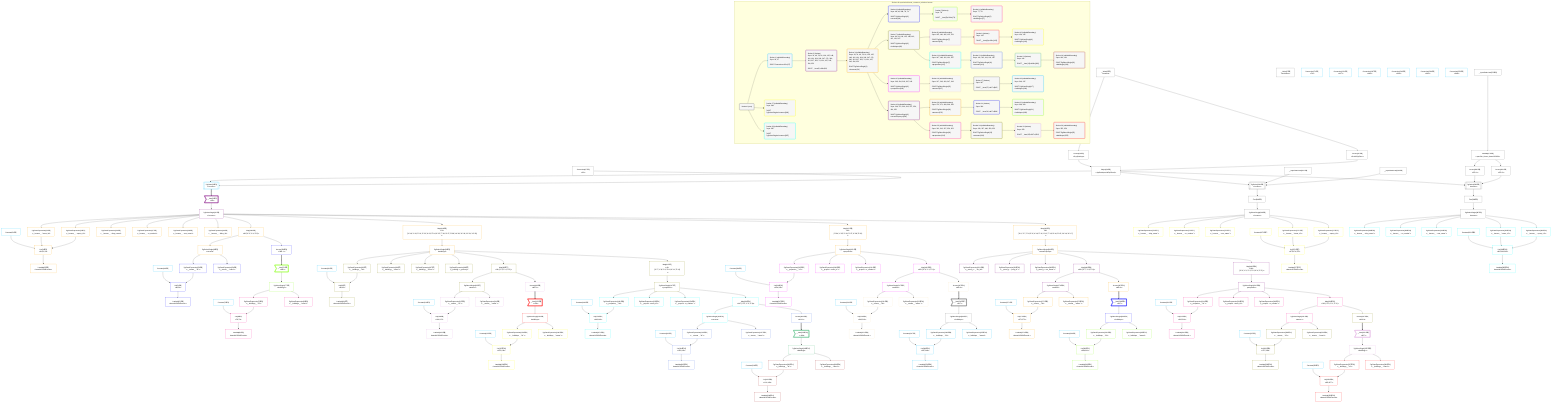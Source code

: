 %%{init: {'themeVariables': { 'fontSize': '12px'}}}%%
graph TD
    classDef path fill:#eee,stroke:#000,color:#000
    classDef plan fill:#fff,stroke-width:1px,color:#000
    classDef itemplan fill:#fff,stroke-width:2px,color:#000
    classDef sideeffectplan fill:#f00,stroke-width:2px,color:#000
    classDef bucket fill:#f6f6f6,color:#000,stroke-width:2px,text-align:left


    %% define steps
    __Value3["__Value[3∈0]<br />ᐸcontextᐳ"]:::plan
    __Value5["__Value[5∈0]<br />ᐸrootValueᐳ"]:::plan
    Access24["Access[24∈0]<br />ᐸ3.pgSettingsᐳ"]:::plan
    Access25["Access[25∈0]<br />ᐸ3.withPgClientᐳ"]:::plan
    Object26["Object[26∈0]<br />ᐸ{pgSettings,withPgClient}ᐳ"]:::plan
    Connection27["Connection[27∈0]<br />ᐸ23ᐳ"]:::plan
    PgSelect28[["PgSelect[28∈1]<br />ᐸhousesᐳ"]]:::plan
    __Item29>"__Item[29∈2]<br />ᐸ28ᐳ"]:::itemplan
    PgSelectSingle30["PgSelectSingle[30∈2]<br />ᐸhousesᐳ"]:::plan
    Constant31["Constant[31∈1]"]:::plan
    PgClassExpression32["PgClassExpression[32∈3]<br />ᐸ__houses__.”street_id”ᐳ"]:::plan
    PgClassExpression33["PgClassExpression[33∈3]<br />ᐸ__houses__...operty_id”ᐳ"]:::plan
    List34["List[34∈3]<br />ᐸ31,32,33ᐳ"]:::plan
    Lambda35["Lambda[35∈3]<br />ᐸbase64JSONEncodeᐳ"]:::plan
    PgClassExpression36["PgClassExpression[36∈3]<br />ᐸ__houses__...ding_name”ᐳ"]:::plan
    PgClassExpression37["PgClassExpression[37∈3]<br />ᐸ__houses__...or_number”ᐳ"]:::plan
    PgClassExpression38["PgClassExpression[38∈3]<br />ᐸ__houses__...reet_name”ᐳ"]:::plan
    PgClassExpression40["PgClassExpression[40∈3]<br />ᐸ__houses__...ilding_id”ᐳ"]:::plan
    Map398["Map[398∈3]<br />ᐸ30:{”0”:3,”1”:4,”2”:5}ᐳ"]:::plan
    PgSelectSingle48["PgSelectSingle[48∈3]<br />ᐸstreetsᐳ"]:::plan
    Constant49["Constant[49∈1]"]:::plan
    PgClassExpression50["PgClassExpression[50∈4]<br />ᐸ__streets__.”id”ᐳ"]:::plan
    List51["List[51∈4]<br />ᐸ49,50ᐳ"]:::plan
    Lambda52["Lambda[52∈4]<br />ᐸbase64JSONEncodeᐳ"]:::plan
    PgClassExpression54["PgClassExpression[54∈4]<br />ᐸ__streets__.”name”ᐳ"]:::plan
    Connection74["Connection[74∈1]<br />ᐸ70ᐳ"]:::plan
    Access396["Access[396∈4]<br />ᐸ398.1ᐳ"]:::plan
    __Item76>"__Item[76∈5]<br />ᐸ396ᐳ"]:::itemplan
    PgSelectSingle77["PgSelectSingle[77∈5]<br />ᐸbuildingsᐳ"]:::plan
    Constant78["Constant[78∈1]"]:::plan
    PgClassExpression79["PgClassExpression[79∈6]<br />ᐸ__buildings__.”id”ᐳ"]:::plan
    List80["List[80∈6]<br />ᐸ78,79ᐳ"]:::plan
    Lambda81["Lambda[81∈6]<br />ᐸbase64JSONEncodeᐳ"]:::plan
    PgClassExpression83["PgClassExpression[83∈6]<br />ᐸ__buildings__.”name”ᐳ"]:::plan
    Map418["Map[418∈3]<br />ᐸ30:{”0”:19,”1”:20,”2”:21,”3”:22,”4”:23,”5”:24,”6”:25,”7”:26,”8”:27,”9”:28,”10”:29,”11”:30,”12”:31,”13”:32}ᐳ"]:::plan
    PgSelectSingle90["PgSelectSingle[90∈3]<br />ᐸbuildingsᐳ"]:::plan
    Constant91["Constant[91∈1]"]:::plan
    PgClassExpression92["PgClassExpression[92∈7]<br />ᐸ__buildings__.”id”ᐳ"]:::plan
    List93["List[93∈7]<br />ᐸ91,92ᐳ"]:::plan
    Lambda94["Lambda[94∈7]<br />ᐸbase64JSONEncodeᐳ"]:::plan
    PgClassExpression96["PgClassExpression[96∈7]<br />ᐸ__buildings__.”name”ᐳ"]:::plan
    PgClassExpression97["PgClassExpression[97∈7]<br />ᐸ__buildings__.”floors”ᐳ"]:::plan
    PgClassExpression98["PgClassExpression[98∈7]<br />ᐸ__building...s_primary”ᐳ"]:::plan
    Map405["Map[405∈7]<br />ᐸ90:{”0”:3,”1”:4,”2”:5}ᐳ"]:::plan
    PgSelectSingle105["PgSelectSingle[105∈7]<br />ᐸstreetsᐳ"]:::plan
    Constant106["Constant[106∈1]"]:::plan
    PgClassExpression107["PgClassExpression[107∈8]<br />ᐸ__streets__.”id”ᐳ"]:::plan
    List108["List[108∈8]<br />ᐸ106,107ᐳ"]:::plan
    Lambda109["Lambda[109∈8]<br />ᐸbase64JSONEncodeᐳ"]:::plan
    PgClassExpression111["PgClassExpression[111∈8]<br />ᐸ__streets__.”name”ᐳ"]:::plan
    Connection131["Connection[131∈1]<br />ᐸ127ᐳ"]:::plan
    Access402["Access[402∈8]<br />ᐸ405.1ᐳ"]:::plan
    __Item133>"__Item[133∈9]<br />ᐸ402ᐳ"]:::itemplan
    PgSelectSingle134["PgSelectSingle[134∈9]<br />ᐸbuildingsᐳ"]:::plan
    Constant135["Constant[135∈1]"]:::plan
    PgClassExpression136["PgClassExpression[136∈10]<br />ᐸ__buildings__.”id”ᐳ"]:::plan
    List137["List[137∈10]<br />ᐸ135,136ᐳ"]:::plan
    Lambda138["Lambda[138∈10]<br />ᐸbase64JSONEncodeᐳ"]:::plan
    PgClassExpression140["PgClassExpression[140∈10]<br />ᐸ__buildings__.”name”ᐳ"]:::plan
    Map415["Map[415∈7]<br />ᐸ90:{”0”:7,”1”:8,”2”:9,”3”:10,”4”:11,”5”:12}ᐳ"]:::plan
    PgSelectSingle147["PgSelectSingle[147∈7]<br />ᐸpropertiesᐳ"]:::plan
    Constant148["Constant[148∈1]"]:::plan
    PgClassExpression149["PgClassExpression[149∈11]<br />ᐸ__properties__.”id”ᐳ"]:::plan
    List150["List[150∈11]<br />ᐸ148,149ᐳ"]:::plan
    Lambda151["Lambda[151∈11]<br />ᐸbase64JSONEncodeᐳ"]:::plan
    PgClassExpression153["PgClassExpression[153∈11]<br />ᐸ__properti...street_id”ᐳ"]:::plan
    PgClassExpression154["PgClassExpression[154∈11]<br />ᐸ__properti...or_number”ᐳ"]:::plan
    Map411["Map[411∈11]<br />ᐸ147:{”0”:2,”1”:3,”2”:4}ᐳ"]:::plan
    PgSelectSingle161["PgSelectSingle[161∈11]<br />ᐸstreetsᐳ"]:::plan
    Constant162["Constant[162∈1]"]:::plan
    PgClassExpression163["PgClassExpression[163∈12]<br />ᐸ__streets__.”id”ᐳ"]:::plan
    List164["List[164∈12]<br />ᐸ162,163ᐳ"]:::plan
    Lambda165["Lambda[165∈12]<br />ᐸbase64JSONEncodeᐳ"]:::plan
    PgClassExpression167["PgClassExpression[167∈12]<br />ᐸ__streets__.”name”ᐳ"]:::plan
    Connection187["Connection[187∈1]<br />ᐸ183ᐳ"]:::plan
    Access408["Access[408∈12]<br />ᐸ411.1ᐳ"]:::plan
    __Item189>"__Item[189∈13]<br />ᐸ408ᐳ"]:::itemplan
    PgSelectSingle190["PgSelectSingle[190∈13]<br />ᐸbuildingsᐳ"]:::plan
    Constant191["Constant[191∈1]"]:::plan
    PgClassExpression192["PgClassExpression[192∈14]<br />ᐸ__buildings__.”id”ᐳ"]:::plan
    List193["List[193∈14]<br />ᐸ191,192ᐳ"]:::plan
    Lambda194["Lambda[194∈14]<br />ᐸbase64JSONEncodeᐳ"]:::plan
    PgClassExpression196["PgClassExpression[196∈14]<br />ᐸ__buildings__.”name”ᐳ"]:::plan
    Map422["Map[422∈3]<br />ᐸ30:{”0”:34,”1”:35,”2”:36,”3”:37,”4”:38,”5”:39}ᐳ"]:::plan
    PgSelectSingle203["PgSelectSingle[203∈3]<br />ᐸpropertiesᐳ"]:::plan
    Constant204["Constant[204∈1]"]:::plan
    PgClassExpression205["PgClassExpression[205∈15]<br />ᐸ__properties__.”id”ᐳ"]:::plan
    List206["List[206∈15]<br />ᐸ204,205ᐳ"]:::plan
    Lambda207["Lambda[207∈15]<br />ᐸbase64JSONEncodeᐳ"]:::plan
    PgClassExpression209["PgClassExpression[209∈15]<br />ᐸ__properti...street_id”ᐳ"]:::plan
    PgClassExpression210["PgClassExpression[210∈15]<br />ᐸ__properti...or_number”ᐳ"]:::plan
    Map420["Map[420∈15]<br />ᐸ203:{”0”:0,”1”:1,”2”:2}ᐳ"]:::plan
    PgSelectSingle217["PgSelectSingle[217∈15]<br />ᐸstreetsᐳ"]:::plan
    Constant218["Constant[218∈1]"]:::plan
    PgClassExpression219["PgClassExpression[219∈16]<br />ᐸ__streets__.”id”ᐳ"]:::plan
    List220["List[220∈16]<br />ᐸ218,219ᐳ"]:::plan
    Lambda221["Lambda[221∈16]<br />ᐸbase64JSONEncodeᐳ"]:::plan
    PgClassExpression223["PgClassExpression[223∈16]<br />ᐸ__streets__.”name”ᐳ"]:::plan
    Connection243["Connection[243∈1]<br />ᐸ239ᐳ"]:::plan
    Access417["Access[417∈16]<br />ᐸ420.0ᐳ"]:::plan
    __Item245>"__Item[245∈17]<br />ᐸ417ᐳ"]:::itemplan
    PgSelectSingle246["PgSelectSingle[246∈17]<br />ᐸbuildingsᐳ"]:::plan
    Constant247["Constant[247∈1]"]:::plan
    PgClassExpression248["PgClassExpression[248∈18]<br />ᐸ__buildings__.”id”ᐳ"]:::plan
    List249["List[249∈18]<br />ᐸ247,248ᐳ"]:::plan
    Lambda250["Lambda[250∈18]<br />ᐸbase64JSONEncodeᐳ"]:::plan
    PgClassExpression252["PgClassExpression[252∈18]<br />ᐸ__buildings__.”name”ᐳ"]:::plan
    Map413["Map[413∈3]<br />ᐸ30:{”0”:6,”1”:7,”2”:8,”3”:9,”4”:10,”5”:11,”6”:12,”7”:13,”8”:14,”9”:15,”10”:16,”11”:17}ᐳ"]:::plan
    PgSelectSingle260["PgSelectSingle[260∈3]<br />ᐸstreetPropertyᐳ"]:::plan
    PgClassExpression261["PgClassExpression[261∈19]<br />ᐸ__street_p..._.”str_id”ᐳ"]:::plan
    PgClassExpression262["PgClassExpression[262∈19]<br />ᐸ__street_p....”prop_id”ᐳ"]:::plan
    PgClassExpression263["PgClassExpression[263∈19]<br />ᐸ__street_p...ent_owner”ᐳ"]:::plan
    Map409["Map[409∈19]<br />ᐸ260:{”0”:7,”1”:8,”2”:9}ᐳ"]:::plan
    PgSelectSingle270["PgSelectSingle[270∈19]<br />ᐸstreetsᐳ"]:::plan
    Constant271["Constant[271∈1]"]:::plan
    PgClassExpression272["PgClassExpression[272∈20]<br />ᐸ__streets__.”id”ᐳ"]:::plan
    List273["List[273∈20]<br />ᐸ271,272ᐳ"]:::plan
    Lambda274["Lambda[274∈20]<br />ᐸbase64JSONEncodeᐳ"]:::plan
    PgClassExpression276["PgClassExpression[276∈20]<br />ᐸ__streets__.”name”ᐳ"]:::plan
    Connection296["Connection[296∈1]<br />ᐸ292ᐳ"]:::plan
    Access407["Access[407∈20]<br />ᐸ409.0ᐳ"]:::plan
    __Item298>"__Item[298∈21]<br />ᐸ407ᐳ"]:::itemplan
    PgSelectSingle299["PgSelectSingle[299∈21]<br />ᐸbuildingsᐳ"]:::plan
    Constant300["Constant[300∈1]"]:::plan
    PgClassExpression301["PgClassExpression[301∈22]<br />ᐸ__buildings__.”id”ᐳ"]:::plan
    List302["List[302∈22]<br />ᐸ300,301ᐳ"]:::plan
    Lambda303["Lambda[303∈22]<br />ᐸbase64JSONEncodeᐳ"]:::plan
    PgClassExpression305["PgClassExpression[305∈22]<br />ᐸ__buildings__.”name”ᐳ"]:::plan
    Map403["Map[403∈19]<br />ᐸ260:{”0”:0,”1”:1,”2”:2,”3”:3,”4”:4,”5”:5}ᐳ"]:::plan
    PgSelectSingle312["PgSelectSingle[312∈19]<br />ᐸpropertiesᐳ"]:::plan
    Constant313["Constant[313∈1]"]:::plan
    PgClassExpression314["PgClassExpression[314∈23]<br />ᐸ__properties__.”id”ᐳ"]:::plan
    List315["List[315∈23]<br />ᐸ313,314ᐳ"]:::plan
    Lambda316["Lambda[316∈23]<br />ᐸbase64JSONEncodeᐳ"]:::plan
    PgClassExpression318["PgClassExpression[318∈23]<br />ᐸ__properti...street_id”ᐳ"]:::plan
    PgClassExpression319["PgClassExpression[319∈23]<br />ᐸ__properti...or_number”ᐳ"]:::plan
    Map400["Map[400∈23]<br />ᐸ312:{”0”:0,”1”:1,”2”:2}ᐳ"]:::plan
    PgSelectSingle326["PgSelectSingle[326∈23]<br />ᐸstreetsᐳ"]:::plan
    Constant327["Constant[327∈1]"]:::plan
    PgClassExpression328["PgClassExpression[328∈24]<br />ᐸ__streets__.”id”ᐳ"]:::plan
    List329["List[329∈24]<br />ᐸ327,328ᐳ"]:::plan
    Lambda330["Lambda[330∈24]<br />ᐸbase64JSONEncodeᐳ"]:::plan
    PgClassExpression332["PgClassExpression[332∈24]<br />ᐸ__streets__.”name”ᐳ"]:::plan
    Connection352["Connection[352∈1]<br />ᐸ348ᐳ"]:::plan
    Access397["Access[397∈24]<br />ᐸ400.0ᐳ"]:::plan
    __Item354>"__Item[354∈25]<br />ᐸ397ᐳ"]:::itemplan
    PgSelectSingle355["PgSelectSingle[355∈25]<br />ᐸbuildingsᐳ"]:::plan
    Constant356["Constant[356∈1]"]:::plan
    PgClassExpression357["PgClassExpression[357∈26]<br />ᐸ__buildings__.”id”ᐳ"]:::plan
    List358["List[358∈26]<br />ᐸ356,357ᐳ"]:::plan
    Lambda359["Lambda[359∈26]<br />ᐸbase64JSONEncodeᐳ"]:::plan
    PgClassExpression361["PgClassExpression[361∈26]<br />ᐸ__buildings__.”name”ᐳ"]:::plan
    __InputStaticLeaf362["__InputStaticLeaf[362∈0]"]:::plan
    __InputStaticLeaf363["__InputStaticLeaf[363∈0]"]:::plan
    PgSelect364[["PgSelect[364∈0]<br />ᐸhousesᐳ"]]:::plan
    First368["First[368∈0]"]:::plan
    PgSelectSingle369["PgSelectSingle[369∈0]<br />ᐸhousesᐳ"]:::plan
    PgClassExpression370["PgClassExpression[370∈27]<br />ᐸ__houses__...ding_name”ᐳ"]:::plan
    PgClassExpression371["PgClassExpression[371∈27]<br />ᐸ__houses__...or_number”ᐳ"]:::plan
    PgClassExpression372["PgClassExpression[372∈27]<br />ᐸ__houses__...reet_name”ᐳ"]:::plan
    Constant373["Constant[373∈27]"]:::plan
    PgClassExpression374["PgClassExpression[374∈27]<br />ᐸ__houses__.”street_id”ᐳ"]:::plan
    PgClassExpression375["PgClassExpression[375∈27]<br />ᐸ__houses__...operty_id”ᐳ"]:::plan
    List376["List[376∈27]<br />ᐸ373,374,375ᐳ"]:::plan
    Lambda377["Lambda[377∈27]<br />ᐸbase64JSONEncodeᐳ"]:::plan
    __InputStaticLeaf378["__InputStaticLeaf[378∈0]"]:::plan
    Lambda379["Lambda[379∈0]<br />ᐸspecifier_House_base64JSONᐳ"]:::plan
    Access380["Access[380∈0]<br />ᐸ379.1ᐳ"]:::plan
    Access381["Access[381∈0]<br />ᐸ379.2ᐳ"]:::plan
    PgSelect382[["PgSelect[382∈0]<br />ᐸhousesᐳ"]]:::plan
    First386["First[386∈0]"]:::plan
    PgSelectSingle387["PgSelectSingle[387∈0]<br />ᐸhousesᐳ"]:::plan
    PgClassExpression388["PgClassExpression[388∈28]<br />ᐸ__houses__...ding_name”ᐳ"]:::plan
    PgClassExpression389["PgClassExpression[389∈28]<br />ᐸ__houses__...or_number”ᐳ"]:::plan
    PgClassExpression390["PgClassExpression[390∈28]<br />ᐸ__houses__...reet_name”ᐳ"]:::plan
    Constant391["Constant[391∈28]"]:::plan
    PgClassExpression392["PgClassExpression[392∈28]<br />ᐸ__houses__.”street_id”ᐳ"]:::plan
    PgClassExpression393["PgClassExpression[393∈28]<br />ᐸ__houses__...operty_id”ᐳ"]:::plan
    List394["List[394∈28]<br />ᐸ391,392,393ᐳ"]:::plan
    Lambda395["Lambda[395∈28]<br />ᐸbase64JSONEncodeᐳ"]:::plan

    %% plan dependencies
    __Value3 --> Access24
    __Value3 --> Access25
    Access24 & Access25 --> Object26
    Object26 & Connection27 --> PgSelect28
    PgSelect28 ==> __Item29
    __Item29 --> PgSelectSingle30
    PgSelectSingle30 --> PgClassExpression32
    PgSelectSingle30 --> PgClassExpression33
    Constant31 & PgClassExpression32 & PgClassExpression33 --> List34
    List34 --> Lambda35
    PgSelectSingle30 --> PgClassExpression36
    PgSelectSingle30 --> PgClassExpression37
    PgSelectSingle30 --> PgClassExpression38
    PgSelectSingle30 --> PgClassExpression40
    PgSelectSingle30 --> Map398
    Map398 --> PgSelectSingle48
    PgSelectSingle48 --> PgClassExpression50
    Constant49 & PgClassExpression50 --> List51
    List51 --> Lambda52
    PgSelectSingle48 --> PgClassExpression54
    Map398 --> Access396
    Access396 ==> __Item76
    __Item76 --> PgSelectSingle77
    PgSelectSingle77 --> PgClassExpression79
    Constant78 & PgClassExpression79 --> List80
    List80 --> Lambda81
    PgSelectSingle77 --> PgClassExpression83
    PgSelectSingle30 --> Map418
    Map418 --> PgSelectSingle90
    PgSelectSingle90 --> PgClassExpression92
    Constant91 & PgClassExpression92 --> List93
    List93 --> Lambda94
    PgSelectSingle90 --> PgClassExpression96
    PgSelectSingle90 --> PgClassExpression97
    PgSelectSingle90 --> PgClassExpression98
    PgSelectSingle90 --> Map405
    Map405 --> PgSelectSingle105
    PgSelectSingle105 --> PgClassExpression107
    Constant106 & PgClassExpression107 --> List108
    List108 --> Lambda109
    PgSelectSingle105 --> PgClassExpression111
    Map405 --> Access402
    Access402 ==> __Item133
    __Item133 --> PgSelectSingle134
    PgSelectSingle134 --> PgClassExpression136
    Constant135 & PgClassExpression136 --> List137
    List137 --> Lambda138
    PgSelectSingle134 --> PgClassExpression140
    PgSelectSingle90 --> Map415
    Map415 --> PgSelectSingle147
    PgSelectSingle147 --> PgClassExpression149
    Constant148 & PgClassExpression149 --> List150
    List150 --> Lambda151
    PgSelectSingle147 --> PgClassExpression153
    PgSelectSingle147 --> PgClassExpression154
    PgSelectSingle147 --> Map411
    Map411 --> PgSelectSingle161
    PgSelectSingle161 --> PgClassExpression163
    Constant162 & PgClassExpression163 --> List164
    List164 --> Lambda165
    PgSelectSingle161 --> PgClassExpression167
    Map411 --> Access408
    Access408 ==> __Item189
    __Item189 --> PgSelectSingle190
    PgSelectSingle190 --> PgClassExpression192
    Constant191 & PgClassExpression192 --> List193
    List193 --> Lambda194
    PgSelectSingle190 --> PgClassExpression196
    PgSelectSingle30 --> Map422
    Map422 --> PgSelectSingle203
    PgSelectSingle203 --> PgClassExpression205
    Constant204 & PgClassExpression205 --> List206
    List206 --> Lambda207
    PgSelectSingle203 --> PgClassExpression209
    PgSelectSingle203 --> PgClassExpression210
    PgSelectSingle203 --> Map420
    Map420 --> PgSelectSingle217
    PgSelectSingle217 --> PgClassExpression219
    Constant218 & PgClassExpression219 --> List220
    List220 --> Lambda221
    PgSelectSingle217 --> PgClassExpression223
    Map420 --> Access417
    Access417 ==> __Item245
    __Item245 --> PgSelectSingle246
    PgSelectSingle246 --> PgClassExpression248
    Constant247 & PgClassExpression248 --> List249
    List249 --> Lambda250
    PgSelectSingle246 --> PgClassExpression252
    PgSelectSingle30 --> Map413
    Map413 --> PgSelectSingle260
    PgSelectSingle260 --> PgClassExpression261
    PgSelectSingle260 --> PgClassExpression262
    PgSelectSingle260 --> PgClassExpression263
    PgSelectSingle260 --> Map409
    Map409 --> PgSelectSingle270
    PgSelectSingle270 --> PgClassExpression272
    Constant271 & PgClassExpression272 --> List273
    List273 --> Lambda274
    PgSelectSingle270 --> PgClassExpression276
    Map409 --> Access407
    Access407 ==> __Item298
    __Item298 --> PgSelectSingle299
    PgSelectSingle299 --> PgClassExpression301
    Constant300 & PgClassExpression301 --> List302
    List302 --> Lambda303
    PgSelectSingle299 --> PgClassExpression305
    PgSelectSingle260 --> Map403
    Map403 --> PgSelectSingle312
    PgSelectSingle312 --> PgClassExpression314
    Constant313 & PgClassExpression314 --> List315
    List315 --> Lambda316
    PgSelectSingle312 --> PgClassExpression318
    PgSelectSingle312 --> PgClassExpression319
    PgSelectSingle312 --> Map400
    Map400 --> PgSelectSingle326
    PgSelectSingle326 --> PgClassExpression328
    Constant327 & PgClassExpression328 --> List329
    List329 --> Lambda330
    PgSelectSingle326 --> PgClassExpression332
    Map400 --> Access397
    Access397 ==> __Item354
    __Item354 --> PgSelectSingle355
    PgSelectSingle355 --> PgClassExpression357
    Constant356 & PgClassExpression357 --> List358
    List358 --> Lambda359
    PgSelectSingle355 --> PgClassExpression361
    Object26 & __InputStaticLeaf362 & __InputStaticLeaf363 --> PgSelect364
    PgSelect364 --> First368
    First368 --> PgSelectSingle369
    PgSelectSingle369 --> PgClassExpression370
    PgSelectSingle369 --> PgClassExpression371
    PgSelectSingle369 --> PgClassExpression372
    PgSelectSingle369 --> PgClassExpression374
    PgSelectSingle369 --> PgClassExpression375
    Constant373 & PgClassExpression374 & PgClassExpression375 --> List376
    List376 --> Lambda377
    __InputStaticLeaf378 --> Lambda379
    Lambda379 --> Access380
    Lambda379 --> Access381
    Object26 & Access380 & Access381 --> PgSelect382
    PgSelect382 --> First386
    First386 --> PgSelectSingle387
    PgSelectSingle387 --> PgClassExpression388
    PgSelectSingle387 --> PgClassExpression389
    PgSelectSingle387 --> PgClassExpression390
    PgSelectSingle387 --> PgClassExpression392
    PgSelectSingle387 --> PgClassExpression393
    Constant391 & PgClassExpression392 & PgClassExpression393 --> List394
    List394 --> Lambda395

    subgraph "Buckets for queries/v4/smart_comment_relations.houses"
    Bucket0("Bucket 0 (root)"):::bucket
    classDef bucket0 stroke:#696969
    class Bucket0,__Value3,__Value5,Access24,Access25,Object26,Connection27,__InputStaticLeaf362,__InputStaticLeaf363,PgSelect364,First368,PgSelectSingle369,__InputStaticLeaf378,Lambda379,Access380,Access381,PgSelect382,First386,PgSelectSingle387 bucket0
    Bucket1("Bucket 1 (nullableBoundary)<br />Deps: 26, 27<br /><br />ROOT Connectionᐸ23ᐳ[27]"):::bucket
    classDef bucket1 stroke:#00bfff
    class Bucket1,PgSelect28,Constant31,Constant49,Connection74,Constant78,Constant91,Constant106,Connection131,Constant135,Constant148,Constant162,Connection187,Constant191,Constant204,Constant218,Connection243,Constant247,Constant271,Connection296,Constant300,Constant313,Constant327,Connection352,Constant356 bucket1
    Bucket2("Bucket 2 (listItem)<br />Deps: 31, 49, 78, 91, 106, 135, 148, 162, 191, 204, 218, 247, 271, 300, 313, 327, 356, 74, 131, 187, 243, 296, 352<br /><br />ROOT __Item{2}ᐸ28ᐳ[29]"):::bucket
    classDef bucket2 stroke:#7f007f
    class Bucket2,__Item29,PgSelectSingle30 bucket2
    Bucket3("Bucket 3 (nullableBoundary)<br />Deps: 30, 31, 49, 78, 91, 106, 135, 148, 162, 191, 204, 218, 247, 271, 300, 313, 327, 356, 74, 131, 187, 243, 296, 352<br /><br />ROOT PgSelectSingle{2}ᐸhousesᐳ[30]"):::bucket
    classDef bucket3 stroke:#ffa500
    class Bucket3,PgClassExpression32,PgClassExpression33,List34,Lambda35,PgClassExpression36,PgClassExpression37,PgClassExpression38,PgClassExpression40,PgSelectSingle48,PgSelectSingle90,PgSelectSingle203,PgSelectSingle260,Map398,Map413,Map418,Map422 bucket3
    Bucket4("Bucket 4 (nullableBoundary)<br />Deps: 48, 49, 398, 78, 74<br /><br />ROOT PgSelectSingle{3}ᐸstreetsᐳ[48]"):::bucket
    classDef bucket4 stroke:#0000ff
    class Bucket4,PgClassExpression50,List51,Lambda52,PgClassExpression54,Access396 bucket4
    Bucket5("Bucket 5 (listItem)<br />Deps: 78<br /><br />ROOT __Item{5}ᐸ396ᐳ[76]"):::bucket
    classDef bucket5 stroke:#7fff00
    class Bucket5,__Item76,PgSelectSingle77 bucket5
    Bucket6("Bucket 6 (nullableBoundary)<br />Deps: 77, 78<br /><br />ROOT PgSelectSingle{5}ᐸbuildingsᐳ[77]"):::bucket
    classDef bucket6 stroke:#ff1493
    class Bucket6,PgClassExpression79,List80,Lambda81,PgClassExpression83 bucket6
    Bucket7("Bucket 7 (nullableBoundary)<br />Deps: 90, 91, 106, 135, 148, 162, 191, 131, 187<br /><br />ROOT PgSelectSingle{3}ᐸbuildingsᐳ[90]"):::bucket
    classDef bucket7 stroke:#808000
    class Bucket7,PgClassExpression92,List93,Lambda94,PgClassExpression96,PgClassExpression97,PgClassExpression98,PgSelectSingle105,PgSelectSingle147,Map405,Map415 bucket7
    Bucket8("Bucket 8 (nullableBoundary)<br />Deps: 105, 106, 405, 135, 131<br /><br />ROOT PgSelectSingle{7}ᐸstreetsᐳ[105]"):::bucket
    classDef bucket8 stroke:#dda0dd
    class Bucket8,PgClassExpression107,List108,Lambda109,PgClassExpression111,Access402 bucket8
    Bucket9("Bucket 9 (listItem)<br />Deps: 135<br /><br />ROOT __Item{9}ᐸ402ᐳ[133]"):::bucket
    classDef bucket9 stroke:#ff0000
    class Bucket9,__Item133,PgSelectSingle134 bucket9
    Bucket10("Bucket 10 (nullableBoundary)<br />Deps: 134, 135<br /><br />ROOT PgSelectSingle{9}ᐸbuildingsᐳ[134]"):::bucket
    classDef bucket10 stroke:#ffff00
    class Bucket10,PgClassExpression136,List137,Lambda138,PgClassExpression140 bucket10
    Bucket11("Bucket 11 (nullableBoundary)<br />Deps: 147, 148, 162, 191, 187<br /><br />ROOT PgSelectSingle{7}ᐸpropertiesᐳ[147]"):::bucket
    classDef bucket11 stroke:#00ffff
    class Bucket11,PgClassExpression149,List150,Lambda151,PgClassExpression153,PgClassExpression154,PgSelectSingle161,Map411 bucket11
    Bucket12("Bucket 12 (nullableBoundary)<br />Deps: 161, 162, 411, 191, 187<br /><br />ROOT PgSelectSingle{11}ᐸstreetsᐳ[161]"):::bucket
    classDef bucket12 stroke:#4169e1
    class Bucket12,PgClassExpression163,List164,Lambda165,PgClassExpression167,Access408 bucket12
    Bucket13("Bucket 13 (listItem)<br />Deps: 191<br /><br />ROOT __Item{13}ᐸ408ᐳ[189]"):::bucket
    classDef bucket13 stroke:#3cb371
    class Bucket13,__Item189,PgSelectSingle190 bucket13
    Bucket14("Bucket 14 (nullableBoundary)<br />Deps: 190, 191<br /><br />ROOT PgSelectSingle{13}ᐸbuildingsᐳ[190]"):::bucket
    classDef bucket14 stroke:#a52a2a
    class Bucket14,PgClassExpression192,List193,Lambda194,PgClassExpression196 bucket14
    Bucket15("Bucket 15 (nullableBoundary)<br />Deps: 203, 204, 218, 247, 243<br /><br />ROOT PgSelectSingle{3}ᐸpropertiesᐳ[203]"):::bucket
    classDef bucket15 stroke:#ff00ff
    class Bucket15,PgClassExpression205,List206,Lambda207,PgClassExpression209,PgClassExpression210,PgSelectSingle217,Map420 bucket15
    Bucket16("Bucket 16 (nullableBoundary)<br />Deps: 217, 218, 420, 247, 243<br /><br />ROOT PgSelectSingle{15}ᐸstreetsᐳ[217]"):::bucket
    classDef bucket16 stroke:#f5deb3
    class Bucket16,PgClassExpression219,List220,Lambda221,PgClassExpression223,Access417 bucket16
    Bucket17("Bucket 17 (listItem)<br />Deps: 247<br /><br />ROOT __Item{17}ᐸ417ᐳ[245]"):::bucket
    classDef bucket17 stroke:#696969
    class Bucket17,__Item245,PgSelectSingle246 bucket17
    Bucket18("Bucket 18 (nullableBoundary)<br />Deps: 246, 247<br /><br />ROOT PgSelectSingle{17}ᐸbuildingsᐳ[246]"):::bucket
    classDef bucket18 stroke:#00bfff
    class Bucket18,PgClassExpression248,List249,Lambda250,PgClassExpression252 bucket18
    Bucket19("Bucket 19 (nullableBoundary)<br />Deps: 260, 271, 300, 313, 327, 356, 296, 352<br /><br />ROOT PgSelectSingle{3}ᐸstreetPropertyᐳ[260]"):::bucket
    classDef bucket19 stroke:#7f007f
    class Bucket19,PgClassExpression261,PgClassExpression262,PgClassExpression263,PgSelectSingle270,PgSelectSingle312,Map403,Map409 bucket19
    Bucket20("Bucket 20 (nullableBoundary)<br />Deps: 270, 271, 409, 300, 296<br /><br />ROOT PgSelectSingle{19}ᐸstreetsᐳ[270]"):::bucket
    classDef bucket20 stroke:#ffa500
    class Bucket20,PgClassExpression272,List273,Lambda274,PgClassExpression276,Access407 bucket20
    Bucket21("Bucket 21 (listItem)<br />Deps: 300<br /><br />ROOT __Item{21}ᐸ407ᐳ[298]"):::bucket
    classDef bucket21 stroke:#0000ff
    class Bucket21,__Item298,PgSelectSingle299 bucket21
    Bucket22("Bucket 22 (nullableBoundary)<br />Deps: 299, 300<br /><br />ROOT PgSelectSingle{21}ᐸbuildingsᐳ[299]"):::bucket
    classDef bucket22 stroke:#7fff00
    class Bucket22,PgClassExpression301,List302,Lambda303,PgClassExpression305 bucket22
    Bucket23("Bucket 23 (nullableBoundary)<br />Deps: 312, 313, 327, 356, 352<br /><br />ROOT PgSelectSingle{19}ᐸpropertiesᐳ[312]"):::bucket
    classDef bucket23 stroke:#ff1493
    class Bucket23,PgClassExpression314,List315,Lambda316,PgClassExpression318,PgClassExpression319,PgSelectSingle326,Map400 bucket23
    Bucket24("Bucket 24 (nullableBoundary)<br />Deps: 326, 327, 400, 356, 352<br /><br />ROOT PgSelectSingle{23}ᐸstreetsᐳ[326]"):::bucket
    classDef bucket24 stroke:#808000
    class Bucket24,PgClassExpression328,List329,Lambda330,PgClassExpression332,Access397 bucket24
    Bucket25("Bucket 25 (listItem)<br />Deps: 356<br /><br />ROOT __Item{25}ᐸ397ᐳ[354]"):::bucket
    classDef bucket25 stroke:#dda0dd
    class Bucket25,__Item354,PgSelectSingle355 bucket25
    Bucket26("Bucket 26 (nullableBoundary)<br />Deps: 355, 356<br /><br />ROOT PgSelectSingle{25}ᐸbuildingsᐳ[355]"):::bucket
    classDef bucket26 stroke:#ff0000
    class Bucket26,PgClassExpression357,List358,Lambda359,PgClassExpression361 bucket26
    Bucket27("Bucket 27 (nullableBoundary)<br />Deps: 369<br /><br />ROOT PgSelectSingleᐸhousesᐳ[369]"):::bucket
    classDef bucket27 stroke:#ffff00
    class Bucket27,PgClassExpression370,PgClassExpression371,PgClassExpression372,Constant373,PgClassExpression374,PgClassExpression375,List376,Lambda377 bucket27
    Bucket28("Bucket 28 (nullableBoundary)<br />Deps: 387<br /><br />ROOT PgSelectSingleᐸhousesᐳ[387]"):::bucket
    classDef bucket28 stroke:#00ffff
    class Bucket28,PgClassExpression388,PgClassExpression389,PgClassExpression390,Constant391,PgClassExpression392,PgClassExpression393,List394,Lambda395 bucket28
    Bucket0 --> Bucket1 & Bucket27 & Bucket28
    Bucket1 --> Bucket2
    Bucket2 --> Bucket3
    Bucket3 --> Bucket4 & Bucket7 & Bucket15 & Bucket19
    Bucket4 --> Bucket5
    Bucket5 --> Bucket6
    Bucket7 --> Bucket8 & Bucket11
    Bucket8 --> Bucket9
    Bucket9 --> Bucket10
    Bucket11 --> Bucket12
    Bucket12 --> Bucket13
    Bucket13 --> Bucket14
    Bucket15 --> Bucket16
    Bucket16 --> Bucket17
    Bucket17 --> Bucket18
    Bucket19 --> Bucket20 & Bucket23
    Bucket20 --> Bucket21
    Bucket21 --> Bucket22
    Bucket23 --> Bucket24
    Bucket24 --> Bucket25
    Bucket25 --> Bucket26
    end